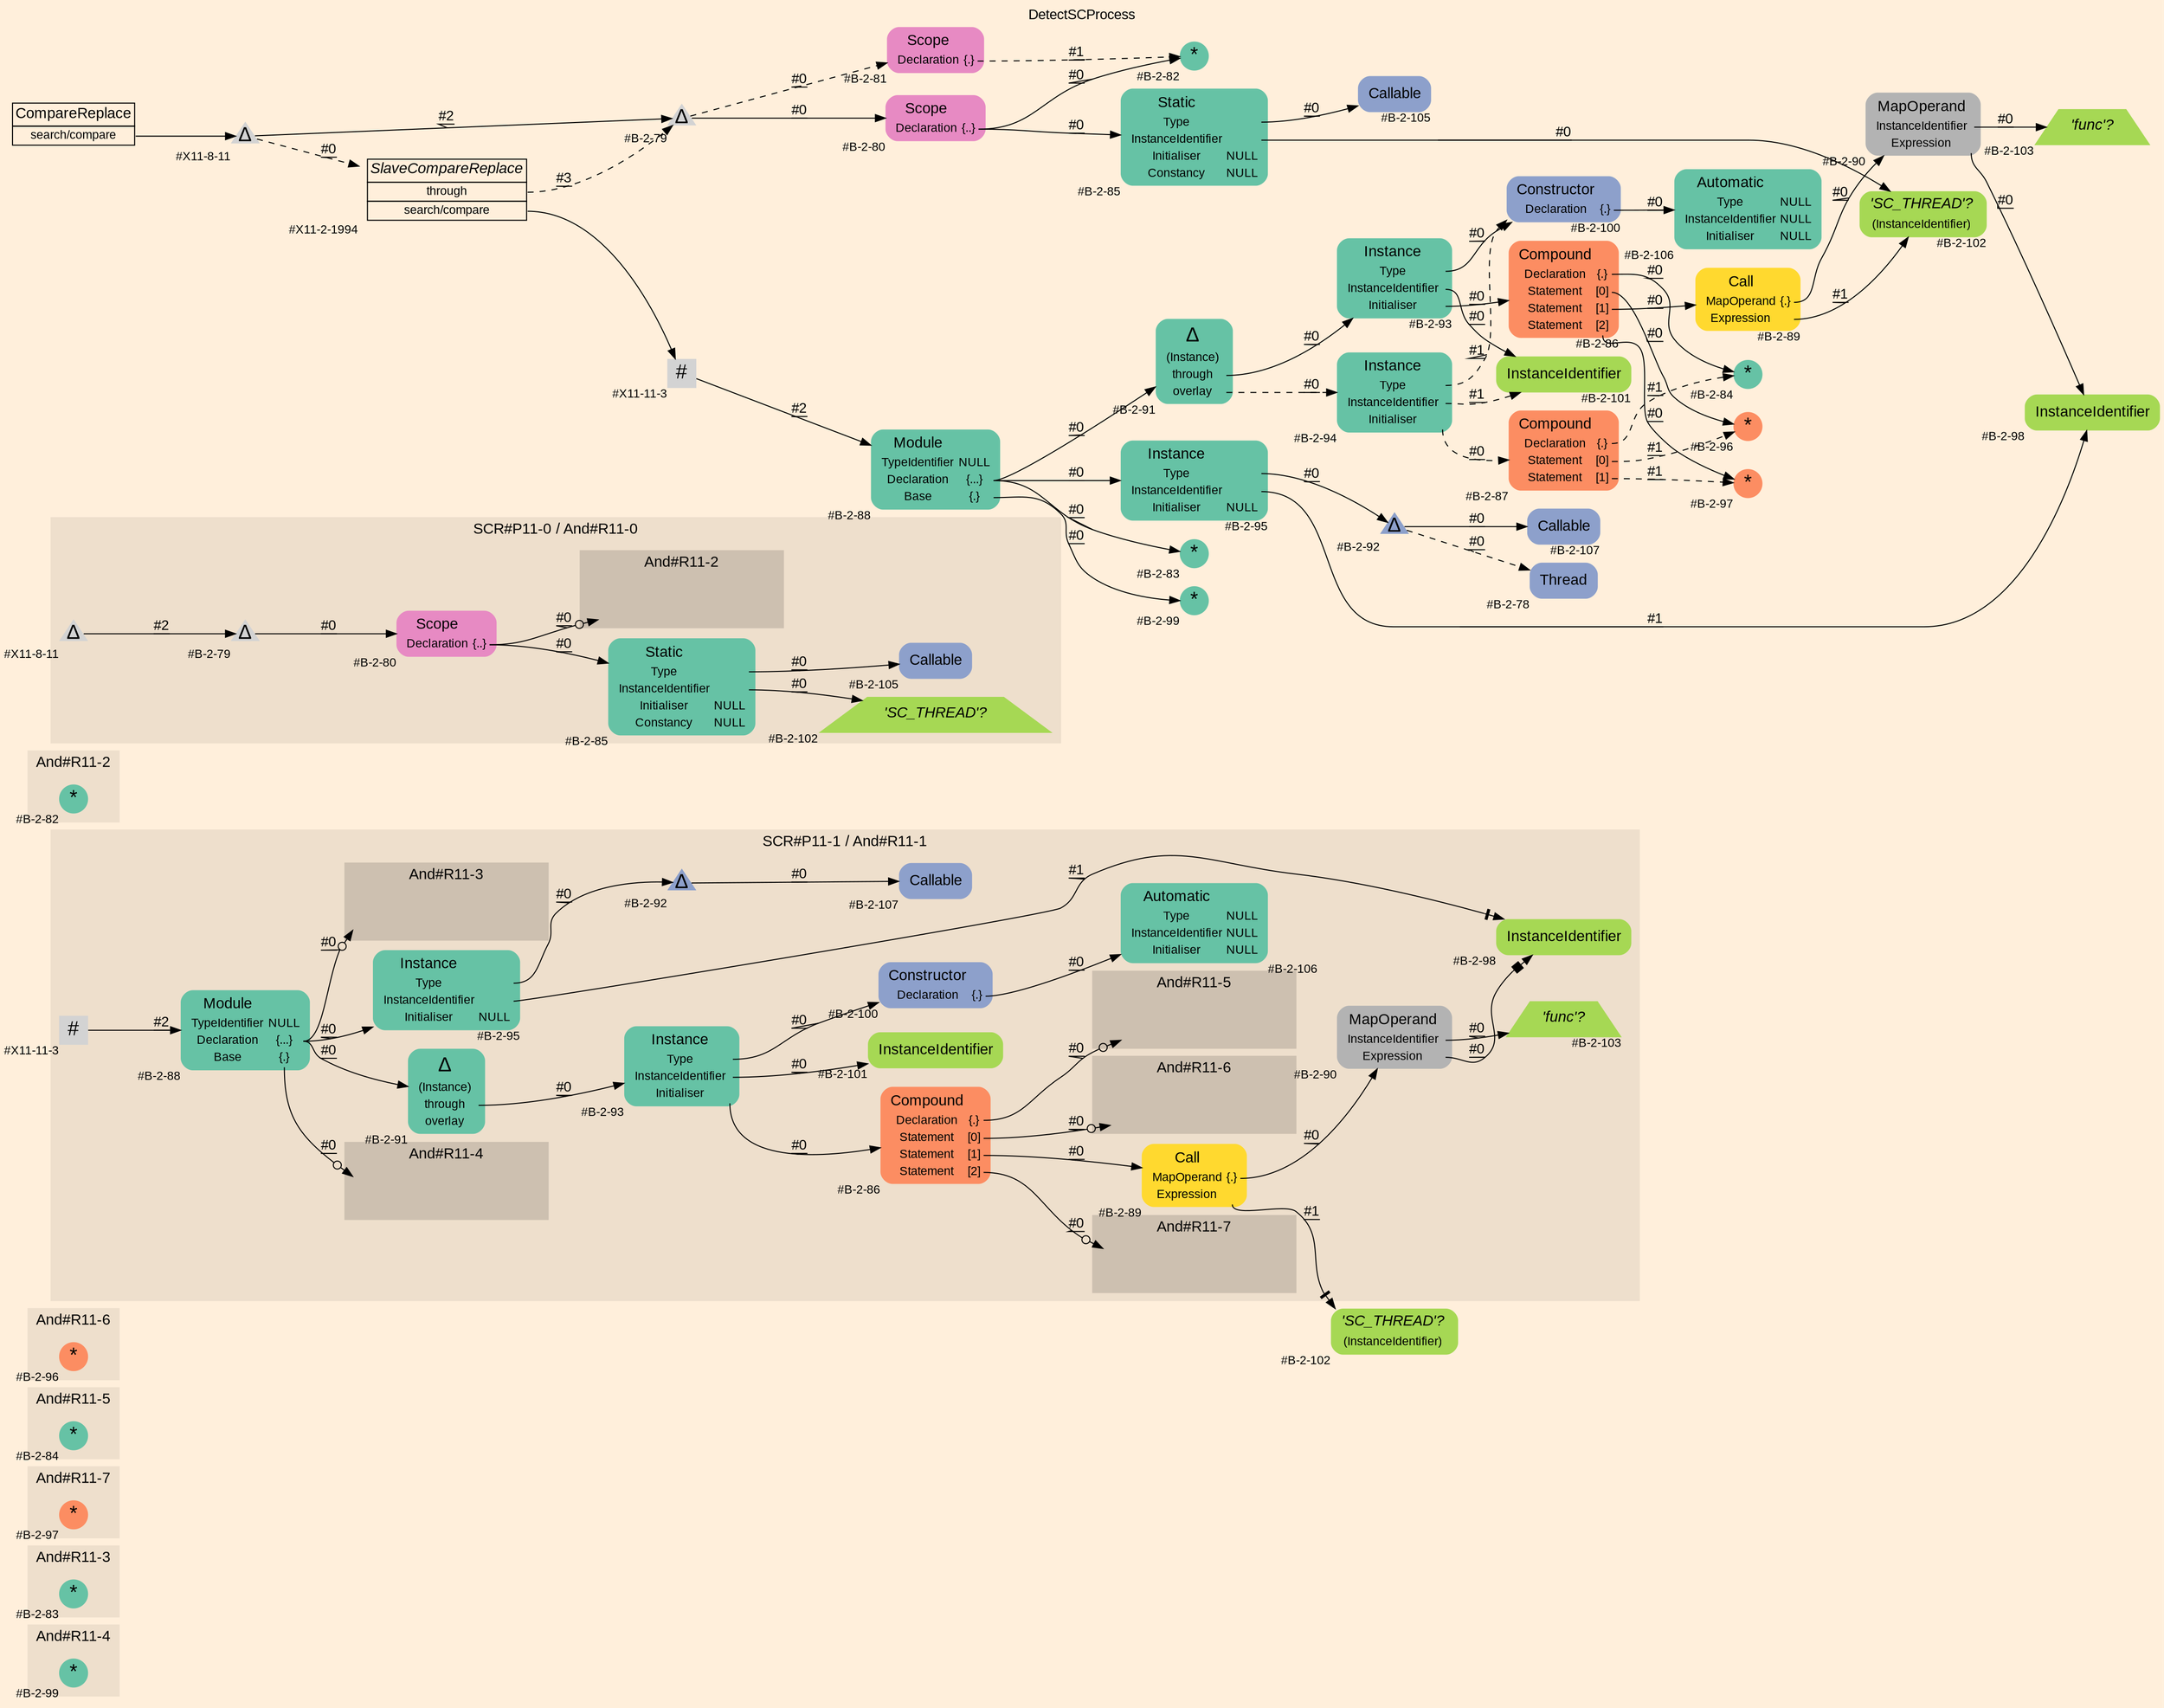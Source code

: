 digraph "DetectSCProcess" {
label = "DetectSCProcess"
labelloc = t
graph [
    rankdir = "LR"
    ranksep = 0.3
    bgcolor = antiquewhite1
    color = black
    fontcolor = black
    fontname = "Arial"
];
node [
    fontname = "Arial"
];
edge [
    fontname = "Arial"
];

// -------------------- figure And#R11-4 --------------------
// -------- region And#R11-4 ----------
subgraph "clusterAnd#R11-4" {
    label = "And#R11-4"
    style = "filled"
    color = antiquewhite2
    fontsize = "15"
    // -------- block And#R11-4/#B-2-99 ----------
    "And#R11-4/#B-2-99" [
        shape = "circle"
        fillcolor = "/set28/1"
        xlabel = "#B-2-99"
        fontsize = "12"
        fontcolor = black
        label = <<FONT POINT-SIZE="20" COLOR="black">*</FONT>>
        style = "filled"
        penwidth = 0.0
        fixedsize = true
        width = 0.4
        height = 0.4
    ];
    
}


// -------------------- figure And#R11-3 --------------------
// -------- region And#R11-3 ----------
subgraph "clusterAnd#R11-3" {
    label = "And#R11-3"
    style = "filled"
    color = antiquewhite2
    fontsize = "15"
    // -------- block And#R11-3/#B-2-83 ----------
    "And#R11-3/#B-2-83" [
        shape = "circle"
        fillcolor = "/set28/1"
        xlabel = "#B-2-83"
        fontsize = "12"
        fontcolor = black
        label = <<FONT POINT-SIZE="20" COLOR="black">*</FONT>>
        style = "filled"
        penwidth = 0.0
        fixedsize = true
        width = 0.4
        height = 0.4
    ];
    
}


// -------------------- figure And#R11-7 --------------------
// -------- region And#R11-7 ----------
subgraph "clusterAnd#R11-7" {
    label = "And#R11-7"
    style = "filled"
    color = antiquewhite2
    fontsize = "15"
    // -------- block And#R11-7/#B-2-97 ----------
    "And#R11-7/#B-2-97" [
        shape = "circle"
        fillcolor = "/set28/2"
        xlabel = "#B-2-97"
        fontsize = "12"
        fontcolor = black
        label = <<FONT POINT-SIZE="20" COLOR="black">*</FONT>>
        style = "filled"
        penwidth = 0.0
        fixedsize = true
        width = 0.4
        height = 0.4
    ];
    
}


// -------------------- figure And#R11-5 --------------------
// -------- region And#R11-5 ----------
subgraph "clusterAnd#R11-5" {
    label = "And#R11-5"
    style = "filled"
    color = antiquewhite2
    fontsize = "15"
    // -------- block And#R11-5/#B-2-84 ----------
    "And#R11-5/#B-2-84" [
        shape = "circle"
        fillcolor = "/set28/1"
        xlabel = "#B-2-84"
        fontsize = "12"
        fontcolor = black
        label = <<FONT POINT-SIZE="20" COLOR="black">*</FONT>>
        style = "filled"
        penwidth = 0.0
        fixedsize = true
        width = 0.4
        height = 0.4
    ];
    
}


// -------------------- figure And#R11-6 --------------------
// -------- region And#R11-6 ----------
subgraph "clusterAnd#R11-6" {
    label = "And#R11-6"
    style = "filled"
    color = antiquewhite2
    fontsize = "15"
    // -------- block And#R11-6/#B-2-96 ----------
    "And#R11-6/#B-2-96" [
        shape = "circle"
        fillcolor = "/set28/2"
        xlabel = "#B-2-96"
        fontsize = "12"
        fontcolor = black
        label = <<FONT POINT-SIZE="20" COLOR="black">*</FONT>>
        style = "filled"
        penwidth = 0.0
        fixedsize = true
        width = 0.4
        height = 0.4
    ];
    
}


// -------------------- figure And#R11-1 --------------------
// -------- region And#R11-1 ----------
subgraph "clusterAnd#R11-1" {
    label = "SCR#P11-1 / And#R11-1"
    style = "filled"
    color = antiquewhite2
    fontsize = "15"
    // -------- block And#R11-1/#X11-11-3 ----------
    "And#R11-1/#X11-11-3" [
        shape = "square"
        xlabel = "#X11-11-3"
        fontsize = "12"
        fontcolor = black
        label = <<FONT POINT-SIZE="20" COLOR="black">#</FONT>>
        style = "filled"
        penwidth = 0.0
        fixedsize = true
        width = 0.4
        height = 0.4
    ];
    
    // -------- block And#R11-1/#B-2-86 ----------
    "And#R11-1/#B-2-86" [
        shape = "plaintext"
        fillcolor = "/set28/2"
        xlabel = "#B-2-86"
        fontsize = "12"
        fontcolor = black
        label = <<TABLE BORDER="0" CELLBORDER="0" CELLSPACING="0">
         <TR><TD><FONT POINT-SIZE="15" COLOR="black">Compound</FONT></TD></TR>
         <TR><TD><FONT POINT-SIZE="12" COLOR="black">Declaration</FONT></TD><TD PORT="port0"><FONT POINT-SIZE="12" COLOR="black">{.}</FONT></TD></TR>
         <TR><TD><FONT POINT-SIZE="12" COLOR="black">Statement</FONT></TD><TD PORT="port1"><FONT POINT-SIZE="12" COLOR="black">[0]</FONT></TD></TR>
         <TR><TD><FONT POINT-SIZE="12" COLOR="black">Statement</FONT></TD><TD PORT="port2"><FONT POINT-SIZE="12" COLOR="black">[1]</FONT></TD></TR>
         <TR><TD><FONT POINT-SIZE="12" COLOR="black">Statement</FONT></TD><TD PORT="port3"><FONT POINT-SIZE="12" COLOR="black">[2]</FONT></TD></TR>
        </TABLE>>
        style = "rounded,filled"
    ];
    
    // -------- block And#R11-1/#B-2-93 ----------
    "And#R11-1/#B-2-93" [
        shape = "plaintext"
        fillcolor = "/set28/1"
        xlabel = "#B-2-93"
        fontsize = "12"
        fontcolor = black
        label = <<TABLE BORDER="0" CELLBORDER="0" CELLSPACING="0">
         <TR><TD><FONT POINT-SIZE="15" COLOR="black">Instance</FONT></TD></TR>
         <TR><TD><FONT POINT-SIZE="12" COLOR="black">Type</FONT></TD><TD PORT="port0"></TD></TR>
         <TR><TD><FONT POINT-SIZE="12" COLOR="black">InstanceIdentifier</FONT></TD><TD PORT="port1"></TD></TR>
         <TR><TD><FONT POINT-SIZE="12" COLOR="black">Initialiser</FONT></TD><TD PORT="port2"></TD></TR>
        </TABLE>>
        style = "rounded,filled"
    ];
    
    // -------- block And#R11-1/#B-2-88 ----------
    "And#R11-1/#B-2-88" [
        shape = "plaintext"
        fillcolor = "/set28/1"
        xlabel = "#B-2-88"
        fontsize = "12"
        fontcolor = black
        label = <<TABLE BORDER="0" CELLBORDER="0" CELLSPACING="0">
         <TR><TD><FONT POINT-SIZE="15" COLOR="black">Module</FONT></TD></TR>
         <TR><TD><FONT POINT-SIZE="12" COLOR="black">TypeIdentifier</FONT></TD><TD PORT="port0"><FONT POINT-SIZE="12" COLOR="black">NULL</FONT></TD></TR>
         <TR><TD><FONT POINT-SIZE="12" COLOR="black">Declaration</FONT></TD><TD PORT="port1"><FONT POINT-SIZE="12" COLOR="black">{...}</FONT></TD></TR>
         <TR><TD><FONT POINT-SIZE="12" COLOR="black">Base</FONT></TD><TD PORT="port2"><FONT POINT-SIZE="12" COLOR="black">{.}</FONT></TD></TR>
        </TABLE>>
        style = "rounded,filled"
    ];
    
    // -------- block And#R11-1/#B-2-92 ----------
    "And#R11-1/#B-2-92" [
        shape = "triangle"
        fillcolor = "/set28/3"
        xlabel = "#B-2-92"
        fontsize = "12"
        fontcolor = black
        label = <<FONT POINT-SIZE="20" COLOR="black">Δ</FONT>>
        style = "filled"
        penwidth = 0.0
        fixedsize = true
        width = 0.4
        height = 0.4
    ];
    
    // -------- block And#R11-1/#B-2-98 ----------
    "And#R11-1/#B-2-98" [
        shape = "plaintext"
        fillcolor = "/set28/5"
        xlabel = "#B-2-98"
        fontsize = "12"
        fontcolor = black
        label = <<TABLE BORDER="0" CELLBORDER="0" CELLSPACING="0">
         <TR><TD><FONT POINT-SIZE="15" COLOR="black">InstanceIdentifier</FONT></TD></TR>
        </TABLE>>
        style = "rounded,filled"
    ];
    
    // -------- block And#R11-1/#B-2-103 ----------
    "And#R11-1/#B-2-103" [
        shape = "trapezium"
        fillcolor = "/set28/5"
        xlabel = "#B-2-103"
        fontsize = "12"
        fontcolor = black
        label = <<FONT POINT-SIZE="15" COLOR="black"><I>'func'?</I></FONT>>
        style = "filled"
        penwidth = 0.0
    ];
    
    // -------- block And#R11-1/#B-2-100 ----------
    "And#R11-1/#B-2-100" [
        shape = "plaintext"
        fillcolor = "/set28/3"
        xlabel = "#B-2-100"
        fontsize = "12"
        fontcolor = black
        label = <<TABLE BORDER="0" CELLBORDER="0" CELLSPACING="0">
         <TR><TD><FONT POINT-SIZE="15" COLOR="black">Constructor</FONT></TD></TR>
         <TR><TD><FONT POINT-SIZE="12" COLOR="black">Declaration</FONT></TD><TD PORT="port0"><FONT POINT-SIZE="12" COLOR="black">{.}</FONT></TD></TR>
        </TABLE>>
        style = "rounded,filled"
    ];
    
    // -------- block And#R11-1/#B-2-91 ----------
    "And#R11-1/#B-2-91" [
        shape = "plaintext"
        fillcolor = "/set28/1"
        xlabel = "#B-2-91"
        fontsize = "12"
        fontcolor = black
        label = <<TABLE BORDER="0" CELLBORDER="0" CELLSPACING="0">
         <TR><TD><FONT POINT-SIZE="20" COLOR="black">Δ</FONT></TD></TR>
         <TR><TD><FONT POINT-SIZE="12" COLOR="black">(Instance)</FONT></TD><TD PORT="port0"></TD></TR>
         <TR><TD><FONT POINT-SIZE="12" COLOR="black">through</FONT></TD><TD PORT="port1"></TD></TR>
         <TR><TD><FONT POINT-SIZE="12" COLOR="black">overlay</FONT></TD><TD PORT="port2"></TD></TR>
        </TABLE>>
        style = "rounded,filled"
    ];
    
    // -------- block And#R11-1/#B-2-89 ----------
    "And#R11-1/#B-2-89" [
        shape = "plaintext"
        fillcolor = "/set28/6"
        xlabel = "#B-2-89"
        fontsize = "12"
        fontcolor = black
        label = <<TABLE BORDER="0" CELLBORDER="0" CELLSPACING="0">
         <TR><TD><FONT POINT-SIZE="15" COLOR="black">Call</FONT></TD></TR>
         <TR><TD><FONT POINT-SIZE="12" COLOR="black">MapOperand</FONT></TD><TD PORT="port0"><FONT POINT-SIZE="12" COLOR="black">{.}</FONT></TD></TR>
         <TR><TD><FONT POINT-SIZE="12" COLOR="black">Expression</FONT></TD><TD PORT="port1"></TD></TR>
        </TABLE>>
        style = "rounded,filled"
    ];
    
    // -------- block And#R11-1/#B-2-90 ----------
    "And#R11-1/#B-2-90" [
        shape = "plaintext"
        fillcolor = "/set28/8"
        xlabel = "#B-2-90"
        fontsize = "12"
        fontcolor = black
        label = <<TABLE BORDER="0" CELLBORDER="0" CELLSPACING="0">
         <TR><TD><FONT POINT-SIZE="15" COLOR="black">MapOperand</FONT></TD></TR>
         <TR><TD><FONT POINT-SIZE="12" COLOR="black">InstanceIdentifier</FONT></TD><TD PORT="port0"></TD></TR>
         <TR><TD><FONT POINT-SIZE="12" COLOR="black">Expression</FONT></TD><TD PORT="port1"></TD></TR>
        </TABLE>>
        style = "rounded,filled"
    ];
    
    // -------- block And#R11-1/#B-2-95 ----------
    "And#R11-1/#B-2-95" [
        shape = "plaintext"
        fillcolor = "/set28/1"
        xlabel = "#B-2-95"
        fontsize = "12"
        fontcolor = black
        label = <<TABLE BORDER="0" CELLBORDER="0" CELLSPACING="0">
         <TR><TD><FONT POINT-SIZE="15" COLOR="black">Instance</FONT></TD></TR>
         <TR><TD><FONT POINT-SIZE="12" COLOR="black">Type</FONT></TD><TD PORT="port0"></TD></TR>
         <TR><TD><FONT POINT-SIZE="12" COLOR="black">InstanceIdentifier</FONT></TD><TD PORT="port1"></TD></TR>
         <TR><TD><FONT POINT-SIZE="12" COLOR="black">Initialiser</FONT></TD><TD PORT="port2"><FONT POINT-SIZE="12" COLOR="black">NULL</FONT></TD></TR>
        </TABLE>>
        style = "rounded,filled"
    ];
    
    // -------- block And#R11-1/#B-2-101 ----------
    "And#R11-1/#B-2-101" [
        shape = "plaintext"
        fillcolor = "/set28/5"
        xlabel = "#B-2-101"
        fontsize = "12"
        fontcolor = black
        label = <<TABLE BORDER="0" CELLBORDER="0" CELLSPACING="0">
         <TR><TD><FONT POINT-SIZE="15" COLOR="black">InstanceIdentifier</FONT></TD></TR>
        </TABLE>>
        style = "rounded,filled"
    ];
    
    // -------- block And#R11-1/#B-2-106 ----------
    "And#R11-1/#B-2-106" [
        shape = "plaintext"
        fillcolor = "/set28/1"
        xlabel = "#B-2-106"
        fontsize = "12"
        fontcolor = black
        label = <<TABLE BORDER="0" CELLBORDER="0" CELLSPACING="0">
         <TR><TD><FONT POINT-SIZE="15" COLOR="black">Automatic</FONT></TD></TR>
         <TR><TD><FONT POINT-SIZE="12" COLOR="black">Type</FONT></TD><TD PORT="port0"><FONT POINT-SIZE="12" COLOR="black">NULL</FONT></TD></TR>
         <TR><TD><FONT POINT-SIZE="12" COLOR="black">InstanceIdentifier</FONT></TD><TD PORT="port1"><FONT POINT-SIZE="12" COLOR="black">NULL</FONT></TD></TR>
         <TR><TD><FONT POINT-SIZE="12" COLOR="black">Initialiser</FONT></TD><TD PORT="port2"><FONT POINT-SIZE="12" COLOR="black">NULL</FONT></TD></TR>
        </TABLE>>
        style = "rounded,filled"
    ];
    
    // -------- block And#R11-1/#B-2-107 ----------
    "And#R11-1/#B-2-107" [
        shape = "plaintext"
        fillcolor = "/set28/3"
        xlabel = "#B-2-107"
        fontsize = "12"
        fontcolor = black
        label = <<TABLE BORDER="0" CELLBORDER="0" CELLSPACING="0">
         <TR><TD><FONT POINT-SIZE="15" COLOR="black">Callable</FONT></TD></TR>
        </TABLE>>
        style = "rounded,filled"
    ];
    
    // -------- region And#R11-1/And#R11-3 ----------
    subgraph "clusterAnd#R11-1/And#R11-3" {
        label = "And#R11-3"
        style = "filled"
        color = antiquewhite3
        fontsize = "15"
        // -------- block And#R11-1/And#R11-3/#B-2-83 ----------
        "And#R11-1/And#R11-3/#B-2-83" [
            shape = "none"
            fillcolor = "/set28/1"
            xlabel = "#B-2-83"
            fontsize = "12"
            fontcolor = black
            style = "invisible"
        ];
        
    }
    
    // -------- region And#R11-1/And#R11-4 ----------
    subgraph "clusterAnd#R11-1/And#R11-4" {
        label = "And#R11-4"
        style = "filled"
        color = antiquewhite3
        fontsize = "15"
        // -------- block And#R11-1/And#R11-4/#B-2-99 ----------
        "And#R11-1/And#R11-4/#B-2-99" [
            shape = "none"
            fillcolor = "/set28/1"
            xlabel = "#B-2-99"
            fontsize = "12"
            fontcolor = black
            style = "invisible"
        ];
        
    }
    
    // -------- region And#R11-1/And#R11-5 ----------
    subgraph "clusterAnd#R11-1/And#R11-5" {
        label = "And#R11-5"
        style = "filled"
        color = antiquewhite3
        fontsize = "15"
        // -------- block And#R11-1/And#R11-5/#B-2-84 ----------
        "And#R11-1/And#R11-5/#B-2-84" [
            shape = "none"
            fillcolor = "/set28/1"
            xlabel = "#B-2-84"
            fontsize = "12"
            fontcolor = black
            style = "invisible"
        ];
        
    }
    
    // -------- region And#R11-1/And#R11-6 ----------
    subgraph "clusterAnd#R11-1/And#R11-6" {
        label = "And#R11-6"
        style = "filled"
        color = antiquewhite3
        fontsize = "15"
        // -------- block And#R11-1/And#R11-6/#B-2-96 ----------
        "And#R11-1/And#R11-6/#B-2-96" [
            shape = "none"
            fillcolor = "/set28/2"
            xlabel = "#B-2-96"
            fontsize = "12"
            fontcolor = black
            style = "invisible"
        ];
        
    }
    
    // -------- region And#R11-1/And#R11-7 ----------
    subgraph "clusterAnd#R11-1/And#R11-7" {
        label = "And#R11-7"
        style = "filled"
        color = antiquewhite3
        fontsize = "15"
        // -------- block And#R11-1/And#R11-7/#B-2-97 ----------
        "And#R11-1/And#R11-7/#B-2-97" [
            shape = "none"
            fillcolor = "/set28/2"
            xlabel = "#B-2-97"
            fontsize = "12"
            fontcolor = black
            style = "invisible"
        ];
        
    }
    
}

// -------- block And#R11-1/#B-2-102 ----------
"And#R11-1/#B-2-102" [
    shape = "plaintext"
    fillcolor = "/set28/5"
    xlabel = "#B-2-102"
    fontsize = "12"
    fontcolor = black
    label = <<TABLE BORDER="0" CELLBORDER="0" CELLSPACING="0">
     <TR><TD><FONT POINT-SIZE="15" COLOR="black"><I>'SC_THREAD'?</I></FONT></TD></TR>
     <TR><TD><FONT POINT-SIZE="12" COLOR="black">(InstanceIdentifier)</FONT></TD><TD PORT="port0"></TD></TR>
    </TABLE>>
    style = "rounded,filled"
];

"And#R11-1/#X11-11-3" -> "And#R11-1/#B-2-88" [
    label = "#2"
    decorate = true
    color = black
    fontcolor = black
];

"And#R11-1/#B-2-86":port0 -> "And#R11-1/And#R11-5/#B-2-84" [
    arrowhead="normalnoneodot"
    label = "#0"
    decorate = true
    color = black
    fontcolor = black
];

"And#R11-1/#B-2-86":port1 -> "And#R11-1/And#R11-6/#B-2-96" [
    arrowhead="normalnoneodot"
    label = "#0"
    decorate = true
    color = black
    fontcolor = black
];

"And#R11-1/#B-2-86":port2 -> "And#R11-1/#B-2-89" [
    label = "#0"
    decorate = true
    color = black
    fontcolor = black
];

"And#R11-1/#B-2-86":port3 -> "And#R11-1/And#R11-7/#B-2-97" [
    arrowhead="normalnoneodot"
    label = "#0"
    decorate = true
    color = black
    fontcolor = black
];

"And#R11-1/#B-2-93":port0 -> "And#R11-1/#B-2-100" [
    label = "#0"
    decorate = true
    color = black
    fontcolor = black
];

"And#R11-1/#B-2-93":port1 -> "And#R11-1/#B-2-101" [
    label = "#0"
    decorate = true
    color = black
    fontcolor = black
];

"And#R11-1/#B-2-93":port2 -> "And#R11-1/#B-2-86" [
    label = "#0"
    decorate = true
    color = black
    fontcolor = black
];

"And#R11-1/#B-2-88":port1 -> "And#R11-1/#B-2-91" [
    label = "#0"
    decorate = true
    color = black
    fontcolor = black
];

"And#R11-1/#B-2-88":port1 -> "And#R11-1/#B-2-95" [
    label = "#0"
    decorate = true
    color = black
    fontcolor = black
];

"And#R11-1/#B-2-88":port1 -> "And#R11-1/And#R11-3/#B-2-83" [
    arrowhead="normalnoneodot"
    label = "#0"
    decorate = true
    color = black
    fontcolor = black
];

"And#R11-1/#B-2-88":port2 -> "And#R11-1/And#R11-4/#B-2-99" [
    arrowhead="normalnoneodot"
    label = "#0"
    decorate = true
    color = black
    fontcolor = black
];

"And#R11-1/#B-2-92" -> "And#R11-1/#B-2-107" [
    label = "#0"
    decorate = true
    color = black
    fontcolor = black
];

"And#R11-1/#B-2-100":port0 -> "And#R11-1/#B-2-106" [
    label = "#0"
    decorate = true
    color = black
    fontcolor = black
];

"And#R11-1/#B-2-91":port1 -> "And#R11-1/#B-2-93" [
    label = "#0"
    decorate = true
    color = black
    fontcolor = black
];

"And#R11-1/#B-2-89":port0 -> "And#R11-1/#B-2-90" [
    label = "#0"
    decorate = true
    color = black
    fontcolor = black
];

"And#R11-1/#B-2-89":port1 -> "And#R11-1/#B-2-102" [
    arrowhead="normalnonetee"
    label = "#1"
    decorate = true
    color = black
    fontcolor = black
];

"And#R11-1/#B-2-90":port0 -> "And#R11-1/#B-2-103" [
    label = "#0"
    decorate = true
    color = black
    fontcolor = black
];

"And#R11-1/#B-2-90":port1 -> "And#R11-1/#B-2-98" [
    arrowhead="normalnonebox"
    label = "#0"
    decorate = true
    color = black
    fontcolor = black
];

"And#R11-1/#B-2-95":port0 -> "And#R11-1/#B-2-92" [
    label = "#0"
    decorate = true
    color = black
    fontcolor = black
];

"And#R11-1/#B-2-95":port1 -> "And#R11-1/#B-2-98" [
    arrowhead="normalnonetee"
    label = "#1"
    decorate = true
    color = black
    fontcolor = black
];


// -------------------- figure And#R11-2 --------------------
// -------- region And#R11-2 ----------
subgraph "clusterAnd#R11-2" {
    label = "And#R11-2"
    style = "filled"
    color = antiquewhite2
    fontsize = "15"
    // -------- block And#R11-2/#B-2-82 ----------
    "And#R11-2/#B-2-82" [
        shape = "circle"
        fillcolor = "/set28/1"
        xlabel = "#B-2-82"
        fontsize = "12"
        fontcolor = black
        label = <<FONT POINT-SIZE="20" COLOR="black">*</FONT>>
        style = "filled"
        penwidth = 0.0
        fixedsize = true
        width = 0.4
        height = 0.4
    ];
    
}


// -------------------- figure And#R11-0 --------------------
// -------- region And#R11-0 ----------
subgraph "clusterAnd#R11-0" {
    label = "SCR#P11-0 / And#R11-0"
    style = "filled"
    color = antiquewhite2
    fontsize = "15"
    // -------- block And#R11-0/#B-2-80 ----------
    "And#R11-0/#B-2-80" [
        shape = "plaintext"
        fillcolor = "/set28/4"
        xlabel = "#B-2-80"
        fontsize = "12"
        fontcolor = black
        label = <<TABLE BORDER="0" CELLBORDER="0" CELLSPACING="0">
         <TR><TD><FONT POINT-SIZE="15" COLOR="black">Scope</FONT></TD></TR>
         <TR><TD><FONT POINT-SIZE="12" COLOR="black">Declaration</FONT></TD><TD PORT="port0"><FONT POINT-SIZE="12" COLOR="black">{..}</FONT></TD></TR>
        </TABLE>>
        style = "rounded,filled"
    ];
    
    // -------- block And#R11-0/#B-2-85 ----------
    "And#R11-0/#B-2-85" [
        shape = "plaintext"
        fillcolor = "/set28/1"
        xlabel = "#B-2-85"
        fontsize = "12"
        fontcolor = black
        label = <<TABLE BORDER="0" CELLBORDER="0" CELLSPACING="0">
         <TR><TD><FONT POINT-SIZE="15" COLOR="black">Static</FONT></TD></TR>
         <TR><TD><FONT POINT-SIZE="12" COLOR="black">Type</FONT></TD><TD PORT="port0"></TD></TR>
         <TR><TD><FONT POINT-SIZE="12" COLOR="black">InstanceIdentifier</FONT></TD><TD PORT="port1"></TD></TR>
         <TR><TD><FONT POINT-SIZE="12" COLOR="black">Initialiser</FONT></TD><TD PORT="port2"><FONT POINT-SIZE="12" COLOR="black">NULL</FONT></TD></TR>
         <TR><TD><FONT POINT-SIZE="12" COLOR="black">Constancy</FONT></TD><TD PORT="port3"><FONT POINT-SIZE="12" COLOR="black">NULL</FONT></TD></TR>
        </TABLE>>
        style = "rounded,filled"
    ];
    
    // -------- block And#R11-0/#B-2-105 ----------
    "And#R11-0/#B-2-105" [
        shape = "plaintext"
        fillcolor = "/set28/3"
        xlabel = "#B-2-105"
        fontsize = "12"
        fontcolor = black
        label = <<TABLE BORDER="0" CELLBORDER="0" CELLSPACING="0">
         <TR><TD><FONT POINT-SIZE="15" COLOR="black">Callable</FONT></TD></TR>
        </TABLE>>
        style = "rounded,filled"
    ];
    
    // -------- block And#R11-0/#B-2-102 ----------
    "And#R11-0/#B-2-102" [
        shape = "trapezium"
        fillcolor = "/set28/5"
        xlabel = "#B-2-102"
        fontsize = "12"
        fontcolor = black
        label = <<FONT POINT-SIZE="15" COLOR="black"><I>'SC_THREAD'?</I></FONT>>
        style = "filled"
        penwidth = 0.0
    ];
    
    // -------- block And#R11-0/#X11-8-11 ----------
    "And#R11-0/#X11-8-11" [
        shape = "triangle"
        xlabel = "#X11-8-11"
        fontsize = "12"
        fontcolor = black
        label = <<FONT POINT-SIZE="20" COLOR="black">Δ</FONT>>
        style = "filled"
        penwidth = 0.0
        fixedsize = true
        width = 0.4
        height = 0.4
    ];
    
    // -------- block And#R11-0/#B-2-79 ----------
    "And#R11-0/#B-2-79" [
        shape = "triangle"
        xlabel = "#B-2-79"
        fontsize = "12"
        fontcolor = black
        label = <<FONT POINT-SIZE="20" COLOR="black">Δ</FONT>>
        style = "filled"
        penwidth = 0.0
        fixedsize = true
        width = 0.4
        height = 0.4
    ];
    
    // -------- region And#R11-0/And#R11-2 ----------
    subgraph "clusterAnd#R11-0/And#R11-2" {
        label = "And#R11-2"
        style = "filled"
        color = antiquewhite3
        fontsize = "15"
        // -------- block And#R11-0/And#R11-2/#B-2-82 ----------
        "And#R11-0/And#R11-2/#B-2-82" [
            shape = "none"
            fillcolor = "/set28/1"
            xlabel = "#B-2-82"
            fontsize = "12"
            fontcolor = black
            style = "invisible"
        ];
        
    }
    
}

"And#R11-0/#B-2-80":port0 -> "And#R11-0/And#R11-2/#B-2-82" [
    arrowhead="normalnoneodot"
    label = "#0"
    decorate = true
    color = black
    fontcolor = black
];

"And#R11-0/#B-2-80":port0 -> "And#R11-0/#B-2-85" [
    label = "#0"
    decorate = true
    color = black
    fontcolor = black
];

"And#R11-0/#B-2-85":port0 -> "And#R11-0/#B-2-105" [
    label = "#0"
    decorate = true
    color = black
    fontcolor = black
];

"And#R11-0/#B-2-85":port1 -> "And#R11-0/#B-2-102" [
    label = "#0"
    decorate = true
    color = black
    fontcolor = black
];

"And#R11-0/#X11-8-11" -> "And#R11-0/#B-2-79" [
    label = "#2"
    decorate = true
    color = black
    fontcolor = black
];

"And#R11-0/#B-2-79" -> "And#R11-0/#B-2-80" [
    label = "#0"
    decorate = true
    color = black
    fontcolor = black
];


// -------------------- transformation figure --------------------
// -------- block CR#X11-10-11 ----------
"CR#X11-10-11" [
    shape = "plaintext"
    fillcolor = antiquewhite1
    fontsize = "12"
    fontcolor = black
    label = <<TABLE BORDER="0" CELLBORDER="1" CELLSPACING="0">
     <TR><TD><FONT POINT-SIZE="15" COLOR="black">CompareReplace</FONT></TD></TR>
     <TR><TD PORT="port0"><FONT POINT-SIZE="12" COLOR="black">search/compare</FONT></TD></TR>
    </TABLE>>
    style = "filled"
    color = black
];

// -------- block #X11-8-11 ----------
"#X11-8-11" [
    shape = "triangle"
    xlabel = "#X11-8-11"
    fontsize = "12"
    fontcolor = black
    label = <<FONT POINT-SIZE="20" COLOR="black">Δ</FONT>>
    style = "filled"
    penwidth = 0.0
    fixedsize = true
    width = 0.4
    height = 0.4
];

// -------- block #B-2-79 ----------
"#B-2-79" [
    shape = "triangle"
    xlabel = "#B-2-79"
    fontsize = "12"
    fontcolor = black
    label = <<FONT POINT-SIZE="20" COLOR="black">Δ</FONT>>
    style = "filled"
    penwidth = 0.0
    fixedsize = true
    width = 0.4
    height = 0.4
];

// -------- block #B-2-80 ----------
"#B-2-80" [
    shape = "plaintext"
    fillcolor = "/set28/4"
    xlabel = "#B-2-80"
    fontsize = "12"
    fontcolor = black
    label = <<TABLE BORDER="0" CELLBORDER="0" CELLSPACING="0">
     <TR><TD><FONT POINT-SIZE="15" COLOR="black">Scope</FONT></TD></TR>
     <TR><TD><FONT POINT-SIZE="12" COLOR="black">Declaration</FONT></TD><TD PORT="port0"><FONT POINT-SIZE="12" COLOR="black">{..}</FONT></TD></TR>
    </TABLE>>
    style = "rounded,filled"
];

// -------- block #B-2-82 ----------
"#B-2-82" [
    shape = "circle"
    fillcolor = "/set28/1"
    xlabel = "#B-2-82"
    fontsize = "12"
    fontcolor = black
    label = <<FONT POINT-SIZE="20" COLOR="black">*</FONT>>
    style = "filled"
    penwidth = 0.0
    fixedsize = true
    width = 0.4
    height = 0.4
];

// -------- block #B-2-85 ----------
"#B-2-85" [
    shape = "plaintext"
    fillcolor = "/set28/1"
    xlabel = "#B-2-85"
    fontsize = "12"
    fontcolor = black
    label = <<TABLE BORDER="0" CELLBORDER="0" CELLSPACING="0">
     <TR><TD><FONT POINT-SIZE="15" COLOR="black">Static</FONT></TD></TR>
     <TR><TD><FONT POINT-SIZE="12" COLOR="black">Type</FONT></TD><TD PORT="port0"></TD></TR>
     <TR><TD><FONT POINT-SIZE="12" COLOR="black">InstanceIdentifier</FONT></TD><TD PORT="port1"></TD></TR>
     <TR><TD><FONT POINT-SIZE="12" COLOR="black">Initialiser</FONT></TD><TD PORT="port2"><FONT POINT-SIZE="12" COLOR="black">NULL</FONT></TD></TR>
     <TR><TD><FONT POINT-SIZE="12" COLOR="black">Constancy</FONT></TD><TD PORT="port3"><FONT POINT-SIZE="12" COLOR="black">NULL</FONT></TD></TR>
    </TABLE>>
    style = "rounded,filled"
];

// -------- block #B-2-105 ----------
"#B-2-105" [
    shape = "plaintext"
    fillcolor = "/set28/3"
    xlabel = "#B-2-105"
    fontsize = "12"
    fontcolor = black
    label = <<TABLE BORDER="0" CELLBORDER="0" CELLSPACING="0">
     <TR><TD><FONT POINT-SIZE="15" COLOR="black">Callable</FONT></TD></TR>
    </TABLE>>
    style = "rounded,filled"
];

// -------- block #B-2-102 ----------
"#B-2-102" [
    shape = "plaintext"
    fillcolor = "/set28/5"
    xlabel = "#B-2-102"
    fontsize = "12"
    fontcolor = black
    label = <<TABLE BORDER="0" CELLBORDER="0" CELLSPACING="0">
     <TR><TD><FONT POINT-SIZE="15" COLOR="black"><I>'SC_THREAD'?</I></FONT></TD></TR>
     <TR><TD><FONT POINT-SIZE="12" COLOR="black">(InstanceIdentifier)</FONT></TD><TD PORT="port0"></TD></TR>
    </TABLE>>
    style = "rounded,filled"
];

// -------- block #B-2-81 ----------
"#B-2-81" [
    shape = "plaintext"
    fillcolor = "/set28/4"
    xlabel = "#B-2-81"
    fontsize = "12"
    fontcolor = black
    label = <<TABLE BORDER="0" CELLBORDER="0" CELLSPACING="0">
     <TR><TD><FONT POINT-SIZE="15" COLOR="black">Scope</FONT></TD></TR>
     <TR><TD><FONT POINT-SIZE="12" COLOR="black">Declaration</FONT></TD><TD PORT="port0"><FONT POINT-SIZE="12" COLOR="black">{.}</FONT></TD></TR>
    </TABLE>>
    style = "rounded,filled"
];

// -------- block #X11-2-1994 ----------
"#X11-2-1994" [
    shape = "plaintext"
    fillcolor = antiquewhite1
    xlabel = "#X11-2-1994"
    fontsize = "12"
    fontcolor = black
    label = <<TABLE BORDER="0" CELLBORDER="1" CELLSPACING="0">
     <TR><TD><FONT POINT-SIZE="15" COLOR="black"><I>SlaveCompareReplace</I></FONT></TD></TR>
     <TR><TD PORT="port0"><FONT POINT-SIZE="12" COLOR="black">through</FONT></TD></TR>
     <TR><TD PORT="port1"><FONT POINT-SIZE="12" COLOR="black">search/compare</FONT></TD></TR>
    </TABLE>>
    style = "filled"
    color = black
];

// -------- block #X11-11-3 ----------
"#X11-11-3" [
    shape = "square"
    xlabel = "#X11-11-3"
    fontsize = "12"
    fontcolor = black
    label = <<FONT POINT-SIZE="20" COLOR="black">#</FONT>>
    style = "filled"
    penwidth = 0.0
    fixedsize = true
    width = 0.4
    height = 0.4
];

// -------- block #B-2-88 ----------
"#B-2-88" [
    shape = "plaintext"
    fillcolor = "/set28/1"
    xlabel = "#B-2-88"
    fontsize = "12"
    fontcolor = black
    label = <<TABLE BORDER="0" CELLBORDER="0" CELLSPACING="0">
     <TR><TD><FONT POINT-SIZE="15" COLOR="black">Module</FONT></TD></TR>
     <TR><TD><FONT POINT-SIZE="12" COLOR="black">TypeIdentifier</FONT></TD><TD PORT="port0"><FONT POINT-SIZE="12" COLOR="black">NULL</FONT></TD></TR>
     <TR><TD><FONT POINT-SIZE="12" COLOR="black">Declaration</FONT></TD><TD PORT="port1"><FONT POINT-SIZE="12" COLOR="black">{...}</FONT></TD></TR>
     <TR><TD><FONT POINT-SIZE="12" COLOR="black">Base</FONT></TD><TD PORT="port2"><FONT POINT-SIZE="12" COLOR="black">{.}</FONT></TD></TR>
    </TABLE>>
    style = "rounded,filled"
];

// -------- block #B-2-91 ----------
"#B-2-91" [
    shape = "plaintext"
    fillcolor = "/set28/1"
    xlabel = "#B-2-91"
    fontsize = "12"
    fontcolor = black
    label = <<TABLE BORDER="0" CELLBORDER="0" CELLSPACING="0">
     <TR><TD><FONT POINT-SIZE="20" COLOR="black">Δ</FONT></TD></TR>
     <TR><TD><FONT POINT-SIZE="12" COLOR="black">(Instance)</FONT></TD><TD PORT="port0"></TD></TR>
     <TR><TD><FONT POINT-SIZE="12" COLOR="black">through</FONT></TD><TD PORT="port1"></TD></TR>
     <TR><TD><FONT POINT-SIZE="12" COLOR="black">overlay</FONT></TD><TD PORT="port2"></TD></TR>
    </TABLE>>
    style = "rounded,filled"
];

// -------- block #B-2-93 ----------
"#B-2-93" [
    shape = "plaintext"
    fillcolor = "/set28/1"
    xlabel = "#B-2-93"
    fontsize = "12"
    fontcolor = black
    label = <<TABLE BORDER="0" CELLBORDER="0" CELLSPACING="0">
     <TR><TD><FONT POINT-SIZE="15" COLOR="black">Instance</FONT></TD></TR>
     <TR><TD><FONT POINT-SIZE="12" COLOR="black">Type</FONT></TD><TD PORT="port0"></TD></TR>
     <TR><TD><FONT POINT-SIZE="12" COLOR="black">InstanceIdentifier</FONT></TD><TD PORT="port1"></TD></TR>
     <TR><TD><FONT POINT-SIZE="12" COLOR="black">Initialiser</FONT></TD><TD PORT="port2"></TD></TR>
    </TABLE>>
    style = "rounded,filled"
];

// -------- block #B-2-100 ----------
"#B-2-100" [
    shape = "plaintext"
    fillcolor = "/set28/3"
    xlabel = "#B-2-100"
    fontsize = "12"
    fontcolor = black
    label = <<TABLE BORDER="0" CELLBORDER="0" CELLSPACING="0">
     <TR><TD><FONT POINT-SIZE="15" COLOR="black">Constructor</FONT></TD></TR>
     <TR><TD><FONT POINT-SIZE="12" COLOR="black">Declaration</FONT></TD><TD PORT="port0"><FONT POINT-SIZE="12" COLOR="black">{.}</FONT></TD></TR>
    </TABLE>>
    style = "rounded,filled"
];

// -------- block #B-2-106 ----------
"#B-2-106" [
    shape = "plaintext"
    fillcolor = "/set28/1"
    xlabel = "#B-2-106"
    fontsize = "12"
    fontcolor = black
    label = <<TABLE BORDER="0" CELLBORDER="0" CELLSPACING="0">
     <TR><TD><FONT POINT-SIZE="15" COLOR="black">Automatic</FONT></TD></TR>
     <TR><TD><FONT POINT-SIZE="12" COLOR="black">Type</FONT></TD><TD PORT="port0"><FONT POINT-SIZE="12" COLOR="black">NULL</FONT></TD></TR>
     <TR><TD><FONT POINT-SIZE="12" COLOR="black">InstanceIdentifier</FONT></TD><TD PORT="port1"><FONT POINT-SIZE="12" COLOR="black">NULL</FONT></TD></TR>
     <TR><TD><FONT POINT-SIZE="12" COLOR="black">Initialiser</FONT></TD><TD PORT="port2"><FONT POINT-SIZE="12" COLOR="black">NULL</FONT></TD></TR>
    </TABLE>>
    style = "rounded,filled"
];

// -------- block #B-2-101 ----------
"#B-2-101" [
    shape = "plaintext"
    fillcolor = "/set28/5"
    xlabel = "#B-2-101"
    fontsize = "12"
    fontcolor = black
    label = <<TABLE BORDER="0" CELLBORDER="0" CELLSPACING="0">
     <TR><TD><FONT POINT-SIZE="15" COLOR="black">InstanceIdentifier</FONT></TD></TR>
    </TABLE>>
    style = "rounded,filled"
];

// -------- block #B-2-86 ----------
"#B-2-86" [
    shape = "plaintext"
    fillcolor = "/set28/2"
    xlabel = "#B-2-86"
    fontsize = "12"
    fontcolor = black
    label = <<TABLE BORDER="0" CELLBORDER="0" CELLSPACING="0">
     <TR><TD><FONT POINT-SIZE="15" COLOR="black">Compound</FONT></TD></TR>
     <TR><TD><FONT POINT-SIZE="12" COLOR="black">Declaration</FONT></TD><TD PORT="port0"><FONT POINT-SIZE="12" COLOR="black">{.}</FONT></TD></TR>
     <TR><TD><FONT POINT-SIZE="12" COLOR="black">Statement</FONT></TD><TD PORT="port1"><FONT POINT-SIZE="12" COLOR="black">[0]</FONT></TD></TR>
     <TR><TD><FONT POINT-SIZE="12" COLOR="black">Statement</FONT></TD><TD PORT="port2"><FONT POINT-SIZE="12" COLOR="black">[1]</FONT></TD></TR>
     <TR><TD><FONT POINT-SIZE="12" COLOR="black">Statement</FONT></TD><TD PORT="port3"><FONT POINT-SIZE="12" COLOR="black">[2]</FONT></TD></TR>
    </TABLE>>
    style = "rounded,filled"
];

// -------- block #B-2-84 ----------
"#B-2-84" [
    shape = "circle"
    fillcolor = "/set28/1"
    xlabel = "#B-2-84"
    fontsize = "12"
    fontcolor = black
    label = <<FONT POINT-SIZE="20" COLOR="black">*</FONT>>
    style = "filled"
    penwidth = 0.0
    fixedsize = true
    width = 0.4
    height = 0.4
];

// -------- block #B-2-96 ----------
"#B-2-96" [
    shape = "circle"
    fillcolor = "/set28/2"
    xlabel = "#B-2-96"
    fontsize = "12"
    fontcolor = black
    label = <<FONT POINT-SIZE="20" COLOR="black">*</FONT>>
    style = "filled"
    penwidth = 0.0
    fixedsize = true
    width = 0.4
    height = 0.4
];

// -------- block #B-2-89 ----------
"#B-2-89" [
    shape = "plaintext"
    fillcolor = "/set28/6"
    xlabel = "#B-2-89"
    fontsize = "12"
    fontcolor = black
    label = <<TABLE BORDER="0" CELLBORDER="0" CELLSPACING="0">
     <TR><TD><FONT POINT-SIZE="15" COLOR="black">Call</FONT></TD></TR>
     <TR><TD><FONT POINT-SIZE="12" COLOR="black">MapOperand</FONT></TD><TD PORT="port0"><FONT POINT-SIZE="12" COLOR="black">{.}</FONT></TD></TR>
     <TR><TD><FONT POINT-SIZE="12" COLOR="black">Expression</FONT></TD><TD PORT="port1"></TD></TR>
    </TABLE>>
    style = "rounded,filled"
];

// -------- block #B-2-90 ----------
"#B-2-90" [
    shape = "plaintext"
    fillcolor = "/set28/8"
    xlabel = "#B-2-90"
    fontsize = "12"
    fontcolor = black
    label = <<TABLE BORDER="0" CELLBORDER="0" CELLSPACING="0">
     <TR><TD><FONT POINT-SIZE="15" COLOR="black">MapOperand</FONT></TD></TR>
     <TR><TD><FONT POINT-SIZE="12" COLOR="black">InstanceIdentifier</FONT></TD><TD PORT="port0"></TD></TR>
     <TR><TD><FONT POINT-SIZE="12" COLOR="black">Expression</FONT></TD><TD PORT="port1"></TD></TR>
    </TABLE>>
    style = "rounded,filled"
];

// -------- block #B-2-103 ----------
"#B-2-103" [
    shape = "trapezium"
    fillcolor = "/set28/5"
    xlabel = "#B-2-103"
    fontsize = "12"
    fontcolor = black
    label = <<FONT POINT-SIZE="15" COLOR="black"><I>'func'?</I></FONT>>
    style = "filled"
    penwidth = 0.0
];

// -------- block #B-2-98 ----------
"#B-2-98" [
    shape = "plaintext"
    fillcolor = "/set28/5"
    xlabel = "#B-2-98"
    fontsize = "12"
    fontcolor = black
    label = <<TABLE BORDER="0" CELLBORDER="0" CELLSPACING="0">
     <TR><TD><FONT POINT-SIZE="15" COLOR="black">InstanceIdentifier</FONT></TD></TR>
    </TABLE>>
    style = "rounded,filled"
];

// -------- block #B-2-97 ----------
"#B-2-97" [
    shape = "circle"
    fillcolor = "/set28/2"
    xlabel = "#B-2-97"
    fontsize = "12"
    fontcolor = black
    label = <<FONT POINT-SIZE="20" COLOR="black">*</FONT>>
    style = "filled"
    penwidth = 0.0
    fixedsize = true
    width = 0.4
    height = 0.4
];

// -------- block #B-2-94 ----------
"#B-2-94" [
    shape = "plaintext"
    fillcolor = "/set28/1"
    xlabel = "#B-2-94"
    fontsize = "12"
    fontcolor = black
    label = <<TABLE BORDER="0" CELLBORDER="0" CELLSPACING="0">
     <TR><TD><FONT POINT-SIZE="15" COLOR="black">Instance</FONT></TD></TR>
     <TR><TD><FONT POINT-SIZE="12" COLOR="black">Type</FONT></TD><TD PORT="port0"></TD></TR>
     <TR><TD><FONT POINT-SIZE="12" COLOR="black">InstanceIdentifier</FONT></TD><TD PORT="port1"></TD></TR>
     <TR><TD><FONT POINT-SIZE="12" COLOR="black">Initialiser</FONT></TD><TD PORT="port2"></TD></TR>
    </TABLE>>
    style = "rounded,filled"
];

// -------- block #B-2-87 ----------
"#B-2-87" [
    shape = "plaintext"
    fillcolor = "/set28/2"
    xlabel = "#B-2-87"
    fontsize = "12"
    fontcolor = black
    label = <<TABLE BORDER="0" CELLBORDER="0" CELLSPACING="0">
     <TR><TD><FONT POINT-SIZE="15" COLOR="black">Compound</FONT></TD></TR>
     <TR><TD><FONT POINT-SIZE="12" COLOR="black">Declaration</FONT></TD><TD PORT="port0"><FONT POINT-SIZE="12" COLOR="black">{.}</FONT></TD></TR>
     <TR><TD><FONT POINT-SIZE="12" COLOR="black">Statement</FONT></TD><TD PORT="port1"><FONT POINT-SIZE="12" COLOR="black">[0]</FONT></TD></TR>
     <TR><TD><FONT POINT-SIZE="12" COLOR="black">Statement</FONT></TD><TD PORT="port2"><FONT POINT-SIZE="12" COLOR="black">[1]</FONT></TD></TR>
    </TABLE>>
    style = "rounded,filled"
];

// -------- block #B-2-95 ----------
"#B-2-95" [
    shape = "plaintext"
    fillcolor = "/set28/1"
    xlabel = "#B-2-95"
    fontsize = "12"
    fontcolor = black
    label = <<TABLE BORDER="0" CELLBORDER="0" CELLSPACING="0">
     <TR><TD><FONT POINT-SIZE="15" COLOR="black">Instance</FONT></TD></TR>
     <TR><TD><FONT POINT-SIZE="12" COLOR="black">Type</FONT></TD><TD PORT="port0"></TD></TR>
     <TR><TD><FONT POINT-SIZE="12" COLOR="black">InstanceIdentifier</FONT></TD><TD PORT="port1"></TD></TR>
     <TR><TD><FONT POINT-SIZE="12" COLOR="black">Initialiser</FONT></TD><TD PORT="port2"><FONT POINT-SIZE="12" COLOR="black">NULL</FONT></TD></TR>
    </TABLE>>
    style = "rounded,filled"
];

// -------- block #B-2-92 ----------
"#B-2-92" [
    shape = "triangle"
    fillcolor = "/set28/3"
    xlabel = "#B-2-92"
    fontsize = "12"
    fontcolor = black
    label = <<FONT POINT-SIZE="20" COLOR="black">Δ</FONT>>
    style = "filled"
    penwidth = 0.0
    fixedsize = true
    width = 0.4
    height = 0.4
];

// -------- block #B-2-107 ----------
"#B-2-107" [
    shape = "plaintext"
    fillcolor = "/set28/3"
    xlabel = "#B-2-107"
    fontsize = "12"
    fontcolor = black
    label = <<TABLE BORDER="0" CELLBORDER="0" CELLSPACING="0">
     <TR><TD><FONT POINT-SIZE="15" COLOR="black">Callable</FONT></TD></TR>
    </TABLE>>
    style = "rounded,filled"
];

// -------- block #B-2-78 ----------
"#B-2-78" [
    shape = "plaintext"
    fillcolor = "/set28/3"
    xlabel = "#B-2-78"
    fontsize = "12"
    fontcolor = black
    label = <<TABLE BORDER="0" CELLBORDER="0" CELLSPACING="0">
     <TR><TD><FONT POINT-SIZE="15" COLOR="black">Thread</FONT></TD></TR>
    </TABLE>>
    style = "rounded,filled"
];

// -------- block #B-2-83 ----------
"#B-2-83" [
    shape = "circle"
    fillcolor = "/set28/1"
    xlabel = "#B-2-83"
    fontsize = "12"
    fontcolor = black
    label = <<FONT POINT-SIZE="20" COLOR="black">*</FONT>>
    style = "filled"
    penwidth = 0.0
    fixedsize = true
    width = 0.4
    height = 0.4
];

// -------- block #B-2-99 ----------
"#B-2-99" [
    shape = "circle"
    fillcolor = "/set28/1"
    xlabel = "#B-2-99"
    fontsize = "12"
    fontcolor = black
    label = <<FONT POINT-SIZE="20" COLOR="black">*</FONT>>
    style = "filled"
    penwidth = 0.0
    fixedsize = true
    width = 0.4
    height = 0.4
];

"CR#X11-10-11":port0 -> "#X11-8-11" [
    label = ""
    decorate = true
    color = black
    fontcolor = black
];

"#X11-8-11" -> "#B-2-79" [
    label = "#2"
    decorate = true
    color = black
    fontcolor = black
];

"#X11-8-11" -> "#X11-2-1994" [
    style="dashed"
    label = "#0"
    decorate = true
    color = black
    fontcolor = black
];

"#B-2-79" -> "#B-2-80" [
    label = "#0"
    decorate = true
    color = black
    fontcolor = black
];

"#B-2-79" -> "#B-2-81" [
    style="dashed"
    label = "#0"
    decorate = true
    color = black
    fontcolor = black
];

"#B-2-80":port0 -> "#B-2-82" [
    label = "#0"
    decorate = true
    color = black
    fontcolor = black
];

"#B-2-80":port0 -> "#B-2-85" [
    label = "#0"
    decorate = true
    color = black
    fontcolor = black
];

"#B-2-85":port0 -> "#B-2-105" [
    label = "#0"
    decorate = true
    color = black
    fontcolor = black
];

"#B-2-85":port1 -> "#B-2-102" [
    label = "#0"
    decorate = true
    color = black
    fontcolor = black
];

"#B-2-81":port0 -> "#B-2-82" [
    style="dashed"
    label = "#1"
    decorate = true
    color = black
    fontcolor = black
];

"#X11-2-1994":port0 -> "#B-2-79" [
    style="dashed"
    label = "#3"
    decorate = true
    color = black
    fontcolor = black
];

"#X11-2-1994":port1 -> "#X11-11-3" [
    label = ""
    decorate = true
    color = black
    fontcolor = black
];

"#X11-11-3" -> "#B-2-88" [
    label = "#2"
    decorate = true
    color = black
    fontcolor = black
];

"#B-2-88":port1 -> "#B-2-91" [
    label = "#0"
    decorate = true
    color = black
    fontcolor = black
];

"#B-2-88":port1 -> "#B-2-95" [
    label = "#0"
    decorate = true
    color = black
    fontcolor = black
];

"#B-2-88":port1 -> "#B-2-83" [
    label = "#0"
    decorate = true
    color = black
    fontcolor = black
];

"#B-2-88":port2 -> "#B-2-99" [
    label = "#0"
    decorate = true
    color = black
    fontcolor = black
];

"#B-2-91":port1 -> "#B-2-93" [
    label = "#0"
    decorate = true
    color = black
    fontcolor = black
];

"#B-2-91":port2 -> "#B-2-94" [
    style="dashed"
    label = "#0"
    decorate = true
    color = black
    fontcolor = black
];

"#B-2-93":port0 -> "#B-2-100" [
    label = "#0"
    decorate = true
    color = black
    fontcolor = black
];

"#B-2-93":port1 -> "#B-2-101" [
    label = "#0"
    decorate = true
    color = black
    fontcolor = black
];

"#B-2-93":port2 -> "#B-2-86" [
    label = "#0"
    decorate = true
    color = black
    fontcolor = black
];

"#B-2-100":port0 -> "#B-2-106" [
    label = "#0"
    decorate = true
    color = black
    fontcolor = black
];

"#B-2-86":port0 -> "#B-2-84" [
    label = "#0"
    decorate = true
    color = black
    fontcolor = black
];

"#B-2-86":port1 -> "#B-2-96" [
    label = "#0"
    decorate = true
    color = black
    fontcolor = black
];

"#B-2-86":port2 -> "#B-2-89" [
    label = "#0"
    decorate = true
    color = black
    fontcolor = black
];

"#B-2-86":port3 -> "#B-2-97" [
    label = "#0"
    decorate = true
    color = black
    fontcolor = black
];

"#B-2-89":port0 -> "#B-2-90" [
    label = "#0"
    decorate = true
    color = black
    fontcolor = black
];

"#B-2-89":port1 -> "#B-2-102" [
    label = "#1"
    decorate = true
    color = black
    fontcolor = black
];

"#B-2-90":port0 -> "#B-2-103" [
    label = "#0"
    decorate = true
    color = black
    fontcolor = black
];

"#B-2-90":port1 -> "#B-2-98" [
    label = "#0"
    decorate = true
    color = black
    fontcolor = black
];

"#B-2-94":port0 -> "#B-2-100" [
    style="dashed"
    label = "#1"
    decorate = true
    color = black
    fontcolor = black
];

"#B-2-94":port1 -> "#B-2-101" [
    style="dashed"
    label = "#1"
    decorate = true
    color = black
    fontcolor = black
];

"#B-2-94":port2 -> "#B-2-87" [
    style="dashed"
    label = "#0"
    decorate = true
    color = black
    fontcolor = black
];

"#B-2-87":port0 -> "#B-2-84" [
    style="dashed"
    label = "#1"
    decorate = true
    color = black
    fontcolor = black
];

"#B-2-87":port1 -> "#B-2-96" [
    style="dashed"
    label = "#1"
    decorate = true
    color = black
    fontcolor = black
];

"#B-2-87":port2 -> "#B-2-97" [
    style="dashed"
    label = "#1"
    decorate = true
    color = black
    fontcolor = black
];

"#B-2-95":port0 -> "#B-2-92" [
    label = "#0"
    decorate = true
    color = black
    fontcolor = black
];

"#B-2-95":port1 -> "#B-2-98" [
    label = "#1"
    decorate = true
    color = black
    fontcolor = black
];

"#B-2-92" -> "#B-2-107" [
    label = "#0"
    decorate = true
    color = black
    fontcolor = black
];

"#B-2-92" -> "#B-2-78" [
    style="dashed"
    label = "#0"
    decorate = true
    color = black
    fontcolor = black
];


}
